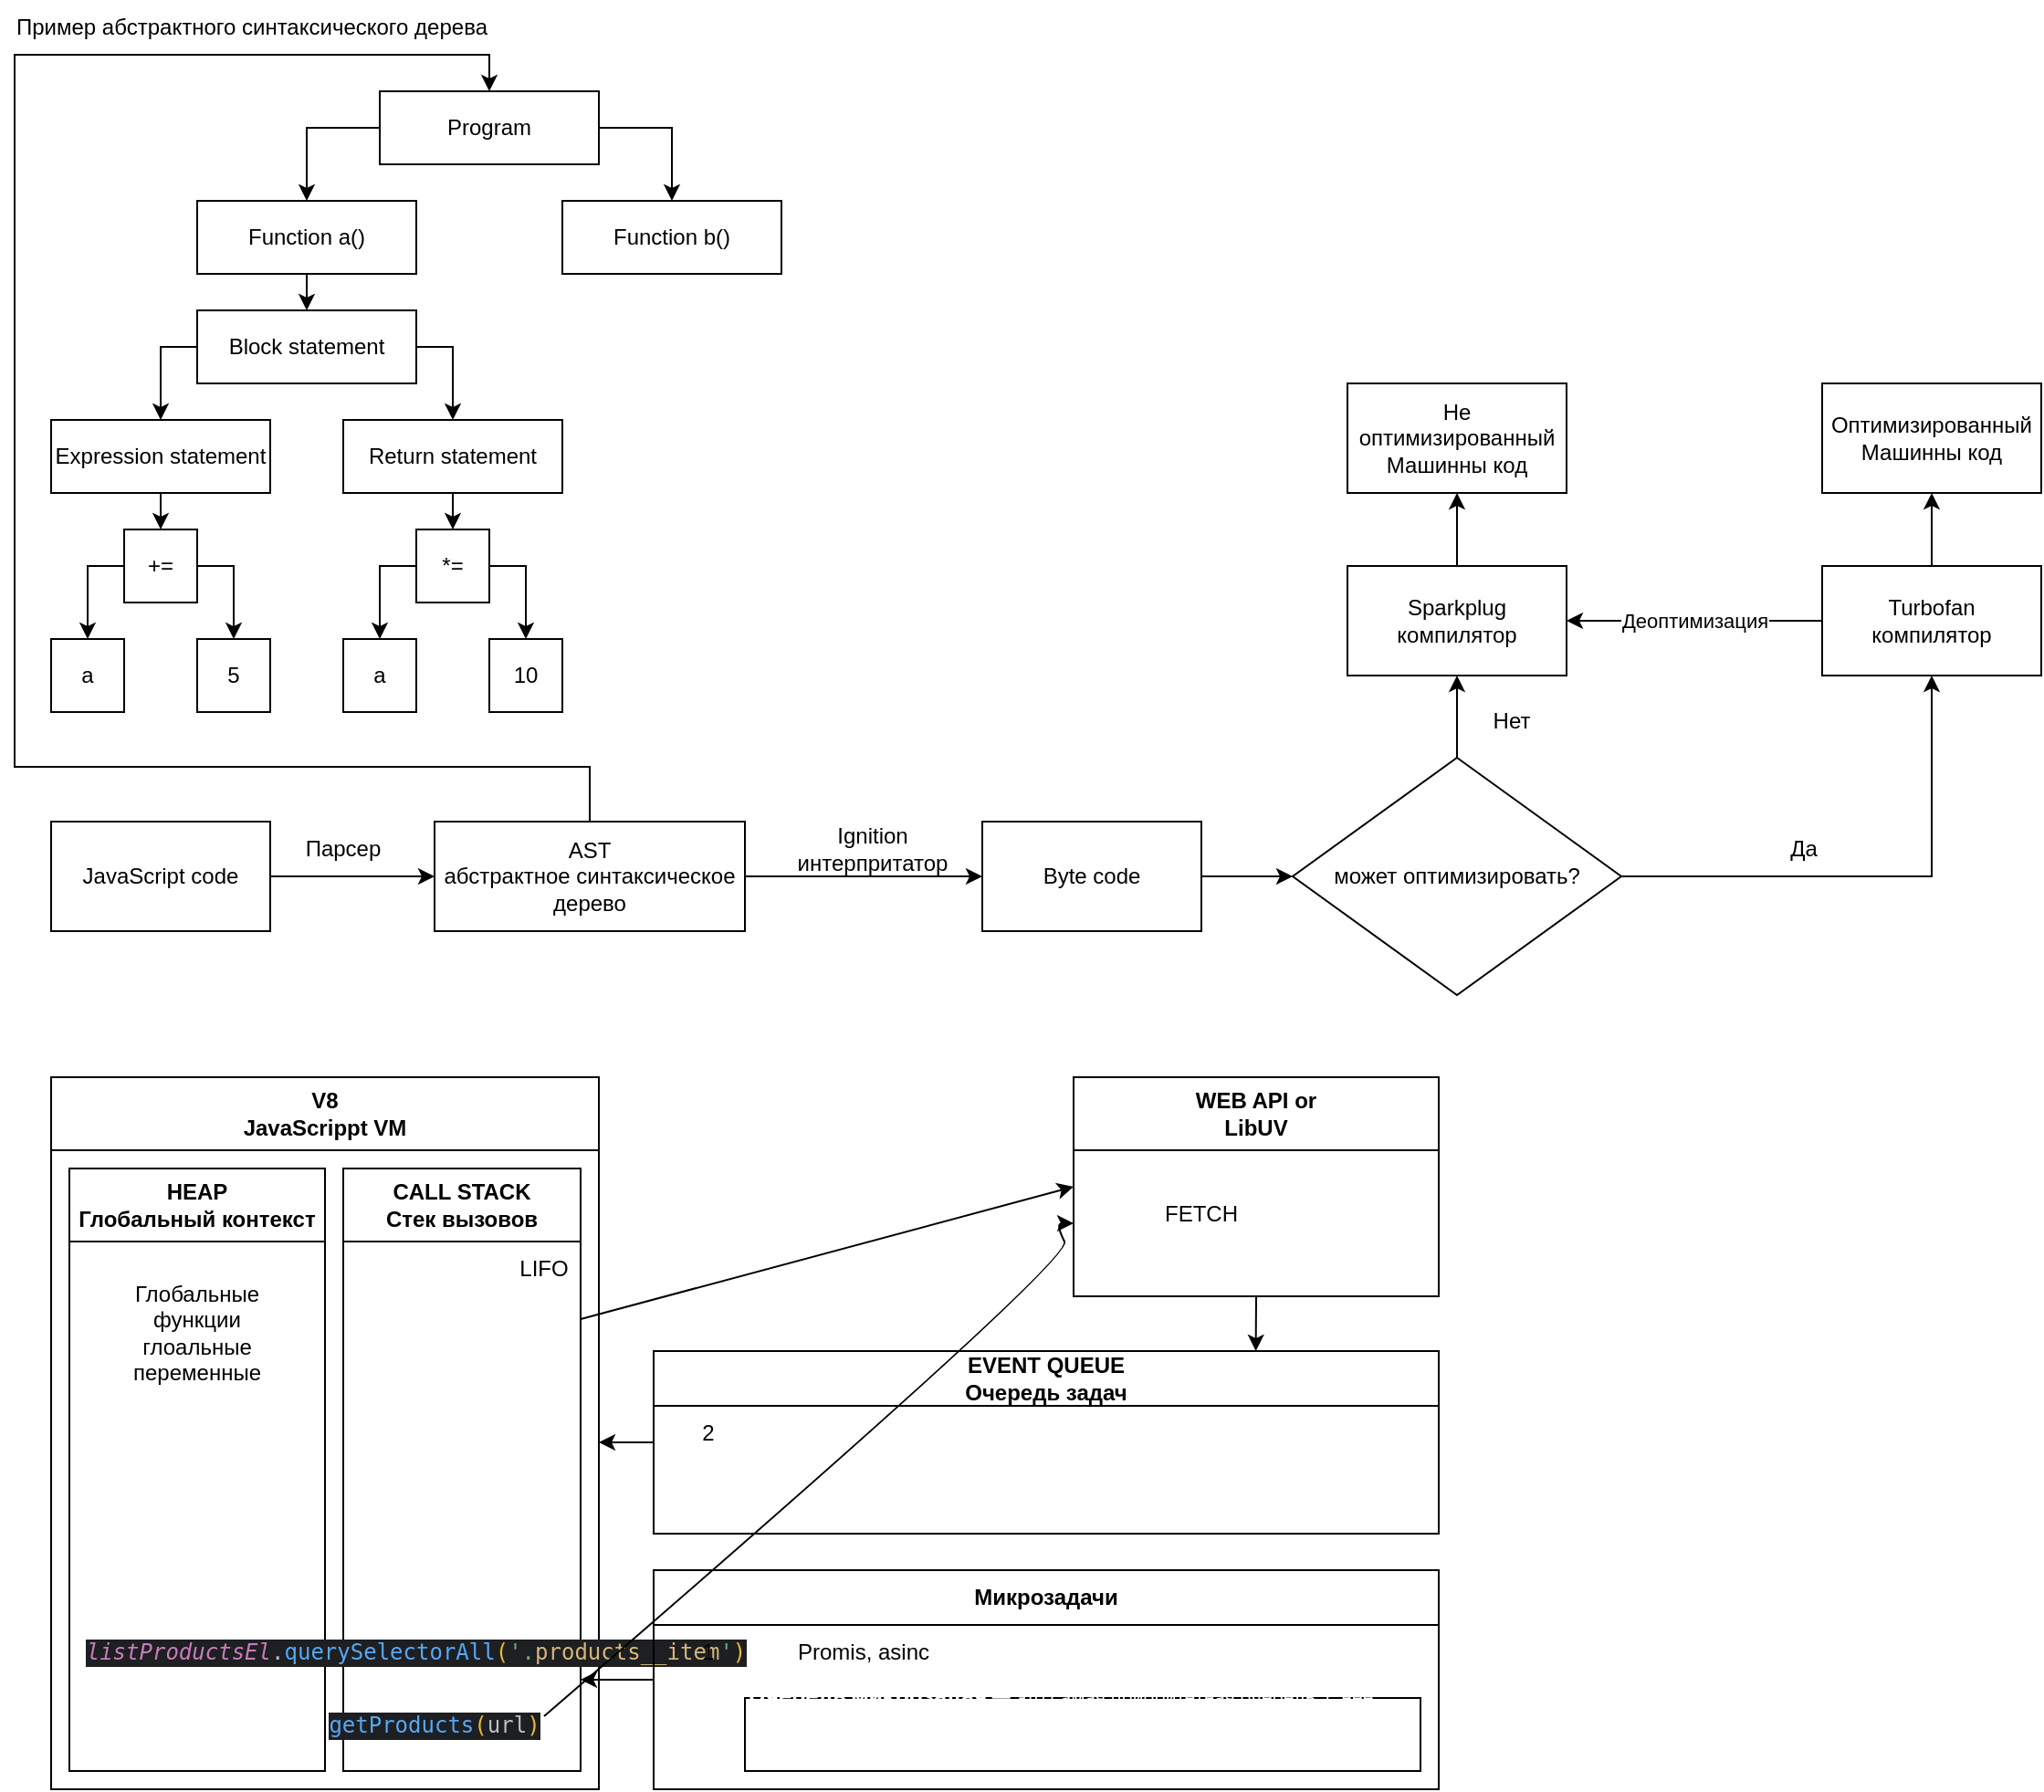 <mxfile version="20.5.3" type="embed"><diagram name="Страница — 1" id="T18cRzlh9-x9jbsWsDvP"><mxGraphModel dx="1125" dy="1927" grid="1" gridSize="10" guides="1" tooltips="1" connect="1" arrows="1" fold="1" page="1" pageScale="1" pageWidth="827" pageHeight="1169" math="0" shadow="0"><root><mxCell id="0"/><mxCell id="1" parent="0"/><mxCell id="5" value="V8&lt;br&gt;JavaScrippt VM" style="swimlane;whiteSpace=wrap;html=1;startSize=40;" parent="1" vertex="1"><mxGeometry x="40" y="160" width="300" height="390" as="geometry"/></mxCell><mxCell id="6" value="HEAP&lt;br&gt;Глобальный контекст" style="swimlane;whiteSpace=wrap;html=1;startSize=40;" parent="5" vertex="1"><mxGeometry x="10" y="50" width="140" height="330" as="geometry"/></mxCell><mxCell id="9" value="Глобальные функции&lt;br&gt;глоальные переменные" style="text;html=1;strokeColor=none;fillColor=none;align=center;verticalAlign=middle;whiteSpace=wrap;rounded=0;" parent="6" vertex="1"><mxGeometry x="10" y="60" width="120" height="60" as="geometry"/></mxCell><mxCell id="7" value="CALL STACK&lt;br&gt;Стек вызовов" style="swimlane;whiteSpace=wrap;html=1;startSize=40;" parent="5" vertex="1"><mxGeometry x="160" y="50" width="130" height="330" as="geometry"/></mxCell><mxCell id="8" value="LIFO" style="text;html=1;strokeColor=none;fillColor=none;align=center;verticalAlign=middle;whiteSpace=wrap;rounded=0;" parent="7" vertex="1"><mxGeometry x="80" y="40" width="60" height="30" as="geometry"/></mxCell><mxCell id="113" value="&lt;div style=&quot;background-color:#1e1f22;color:#bcbec4&quot;&gt;&lt;pre style=&quot;font-family:'JetBrains Mono',monospace;font-size:10,5pt;&quot;&gt;&lt;span style=&quot;color:#56a8f5;&quot;&gt;getProducts&lt;/span&gt;&lt;span style=&quot;color:#e8ba36;&quot;&gt;(&lt;/span&gt;url&lt;span style=&quot;color:#e8ba36;&quot;&gt;)&lt;/span&gt;&lt;/pre&gt;&lt;/div&gt;" style="text;html=1;strokeColor=none;fillColor=none;align=center;verticalAlign=middle;whiteSpace=wrap;rounded=0;" vertex="1" parent="7"><mxGeometry x="20" y="290" width="60" height="30" as="geometry"/></mxCell><mxCell id="116" value="&lt;div style=&quot;background-color:#1e1f22;color:#bcbec4&quot;&gt;&lt;pre style=&quot;font-family:'JetBrains Mono',monospace;font-size:10,5pt;&quot;&gt;&lt;span style=&quot;color:#c77dba;font-style:italic;&quot;&gt;listProductsEl&lt;/span&gt;.&lt;span style=&quot;color:#56a8f5;&quot;&gt;querySelectorAll&lt;/span&gt;&lt;span style=&quot;color:#e8ba36;&quot;&gt;(&lt;/span&gt;&lt;span style=&quot;color:#6aab73;&quot;&gt;'.&lt;/span&gt;&lt;span style=&quot;color:#d5b778;&quot;&gt;products__item&lt;/span&gt;&lt;span style=&quot;color:#6aab73;&quot;&gt;'&lt;/span&gt;&lt;span style=&quot;color:#e8ba36;&quot;&gt;)&lt;/span&gt;&lt;/pre&gt;&lt;/div&gt;" style="text;html=1;strokeColor=none;fillColor=none;align=center;verticalAlign=middle;whiteSpace=wrap;rounded=0;" vertex="1" parent="7"><mxGeometry x="10" y="250" width="60" height="30" as="geometry"/></mxCell><mxCell id="13" style="edgeStyle=none;html=1;exitX=0;exitY=0.5;exitDx=0;exitDy=0;" parent="1" source="10" edge="1"><mxGeometry relative="1" as="geometry"><mxPoint x="340" y="360" as="targetPoint"/></mxGeometry></mxCell><mxCell id="10" value="EVENT QUEUE&lt;br&gt;Очередь задач" style="swimlane;whiteSpace=wrap;html=1;startSize=30;" parent="1" vertex="1"><mxGeometry x="370" y="310" width="430" height="100" as="geometry"/></mxCell><mxCell id="17" value="2" style="text;html=1;strokeColor=none;fillColor=none;align=center;verticalAlign=middle;whiteSpace=wrap;rounded=0;" parent="10" vertex="1"><mxGeometry y="30" width="60" height="30" as="geometry"/></mxCell><mxCell id="19" value="&lt;b style=&quot;font-size: 12px;&quot;&gt;&lt;span style=&quot;font-family: -apple-system, BlinkMacSystemFont, Arial, sans-serif;&quot;&gt;Из&amp;nbsp;&lt;/span&gt;&lt;span style=&quot;transition: opacity 0.2s ease-in-out 0s, color 0.2s ease-in-out 0s, text-decoration 0.2s ease-in-out 0s, background-color 0.2s ease-in-out 0s, -webkit-text-decoration 0.2s ease-in-out 0s; quotes: &amp;quot;«&amp;quot; &amp;quot;»&amp;quot;; -webkit-font-smoothing: antialiased; font-family: -apple-system, BlinkMacSystemFont, Arial, sans-serif;&quot;&gt;очереди задач&lt;/span&gt;&lt;/b&gt;&lt;span style=&quot;font-family: -apple-system, BlinkMacSystemFont, Arial, sans-serif;&quot;&gt;&amp;nbsp;движок выполняет, как правило, одно или несколько заданий, стараясь уложиться в 16,6 миллисекунды. Как только пройдёт отведённое время, движок пойдёт обновлять интерфейс, даже если в очереди остались задачи. К ним он вернётся на следующем витке цикла событий.&lt;/span&gt;" style="text;html=1;strokeColor=none;fillColor=none;align=left;verticalAlign=middle;whiteSpace=wrap;rounded=0;labelBackgroundColor=none;fontSize=10;fontColor=#FFFFFF;" parent="10" vertex="1"><mxGeometry x="60" y="50" width="370" height="30" as="geometry"/></mxCell><mxCell id="12" style="edgeStyle=none;html=1;exitX=0.5;exitY=1;exitDx=0;exitDy=0;entryX=0.767;entryY=0;entryDx=0;entryDy=0;entryPerimeter=0;" parent="1" source="11" target="10" edge="1"><mxGeometry relative="1" as="geometry"/></mxCell><mxCell id="11" value="WEB API or&lt;br&gt;LibUV" style="swimlane;whiteSpace=wrap;html=1;startSize=40;" parent="1" vertex="1"><mxGeometry x="600" y="160" width="200" height="120" as="geometry"/></mxCell><mxCell id="114" value="FETCH" style="text;html=1;strokeColor=none;fillColor=none;align=center;verticalAlign=middle;whiteSpace=wrap;rounded=0;" vertex="1" parent="11"><mxGeometry x="40" y="60" width="60" height="30" as="geometry"/></mxCell><mxCell id="20" style="edgeStyle=none;html=1;exitX=1;exitY=0.25;exitDx=0;exitDy=0;entryX=0;entryY=0.5;entryDx=0;entryDy=0;fontSize=12;fontColor=#FFFFFF;" parent="1" source="7" target="11" edge="1"><mxGeometry relative="1" as="geometry"/></mxCell><mxCell id="35" style="edgeStyle=orthogonalEdgeStyle;rounded=0;orthogonalLoop=1;jettySize=auto;html=1;exitX=0;exitY=0.5;exitDx=0;exitDy=0;" parent="1" source="14" edge="1"><mxGeometry relative="1" as="geometry"><mxPoint x="330" y="490" as="targetPoint"/></mxGeometry></mxCell><mxCell id="14" value="Микрозадачи" style="swimlane;whiteSpace=wrap;html=1;startSize=30;" parent="1" vertex="1"><mxGeometry x="370" y="430" width="430" height="120" as="geometry"/></mxCell><mxCell id="16" value="1" style="text;html=1;strokeColor=none;fillColor=none;align=center;verticalAlign=middle;whiteSpace=wrap;rounded=0;" parent="14" vertex="1"><mxGeometry y="30" width="60" height="30" as="geometry"/></mxCell><mxCell id="15" value="Promis, asinc" style="text;html=1;strokeColor=none;fillColor=none;align=center;verticalAlign=middle;whiteSpace=wrap;rounded=0;" parent="14" vertex="1"><mxGeometry x="60" y="30" width="110" height="30" as="geometry"/></mxCell><mxCell id="18" value="&lt;font color=&quot;#ffffff&quot; style=&quot;&quot;&gt;&lt;span style=&quot;transition: opacity 0.2s ease-in-out 0s, color 0.2s ease-in-out 0s, text-decoration 0.2s ease-in-out 0s, background-color 0.2s ease-in-out 0s, -webkit-text-decoration 0.2s ease-in-out 0s; quotes: &amp;quot;«&amp;quot; &amp;quot;»&amp;quot;; -webkit-font-smoothing: antialiased; font-family: -apple-system, BlinkMacSystemFont, Arial, sans-serif;&quot;&gt;&lt;font style=&quot;font-size: 12px;&quot;&gt;&lt;b&gt;Очередь микрозадач&lt;/b&gt;&lt;/font&gt;&lt;/span&gt;&lt;span style=&quot;font-size: 10px; font-family: -apple-system, BlinkMacSystemFont, Arial, sans-serif;&quot;&gt;&amp;nbsp;— это самая приоритетная очередь, с неё начинается выполнение кода. Работа браузера с этой очередью продолжается до тех пор, пока в ней есть задачи, сколько бы времени это ни заняло.&lt;/span&gt;&lt;/font&gt;" style="text;html=1;strokeColor=#000000;fillColor=none;align=left;verticalAlign=middle;whiteSpace=wrap;rounded=0;" parent="14" vertex="1"><mxGeometry x="50" y="70" width="370" height="40" as="geometry"/></mxCell><mxCell id="41" style="edgeStyle=orthogonalEdgeStyle;rounded=0;orthogonalLoop=1;jettySize=auto;html=1;exitX=1;exitY=0.5;exitDx=0;exitDy=0;entryX=0;entryY=0.5;entryDx=0;entryDy=0;" parent="1" source="37" target="38" edge="1"><mxGeometry relative="1" as="geometry"/></mxCell><mxCell id="37" value="JavaScript code" style="rounded=0;whiteSpace=wrap;html=1;" parent="1" vertex="1"><mxGeometry x="40" y="20" width="120" height="60" as="geometry"/></mxCell><mxCell id="69" style="edgeStyle=orthogonalEdgeStyle;rounded=0;orthogonalLoop=1;jettySize=auto;html=1;exitX=0.5;exitY=0;exitDx=0;exitDy=0;entryX=0.5;entryY=0;entryDx=0;entryDy=0;" parent="1" source="38" target="52" edge="1"><mxGeometry relative="1" as="geometry"><Array as="points"><mxPoint x="335" y="-10"/><mxPoint x="20" y="-10"/><mxPoint x="20" y="-400"/><mxPoint x="280" y="-400"/></Array></mxGeometry></mxCell><mxCell id="94" style="edgeStyle=orthogonalEdgeStyle;rounded=0;orthogonalLoop=1;jettySize=auto;html=1;exitX=1;exitY=0.5;exitDx=0;exitDy=0;entryX=0;entryY=0.5;entryDx=0;entryDy=0;" parent="1" source="38" target="39" edge="1"><mxGeometry relative="1" as="geometry"/></mxCell><mxCell id="38" value="AST&lt;br&gt;абстрактное синтаксическое дерево" style="rounded=0;whiteSpace=wrap;html=1;" parent="1" vertex="1"><mxGeometry x="250" y="20" width="170" height="60" as="geometry"/></mxCell><mxCell id="97" style="edgeStyle=orthogonalEdgeStyle;rounded=0;orthogonalLoop=1;jettySize=auto;html=1;exitX=1;exitY=0.5;exitDx=0;exitDy=0;entryX=0;entryY=0.5;entryDx=0;entryDy=0;" parent="1" source="39" target="96" edge="1"><mxGeometry relative="1" as="geometry"/></mxCell><mxCell id="39" value="Byte code" style="rounded=0;whiteSpace=wrap;html=1;" parent="1" vertex="1"><mxGeometry x="550" y="20" width="120" height="60" as="geometry"/></mxCell><mxCell id="40" value="Не оптимизированный&lt;br&gt;Машинны код" style="rounded=0;whiteSpace=wrap;html=1;" parent="1" vertex="1"><mxGeometry x="750" y="-220" width="120" height="60" as="geometry"/></mxCell><mxCell id="44" value="a" style="rounded=0;whiteSpace=wrap;html=1;" parent="1" vertex="1"><mxGeometry x="40" y="-80" width="40" height="40" as="geometry"/></mxCell><mxCell id="45" value="5" style="rounded=0;whiteSpace=wrap;html=1;" parent="1" vertex="1"><mxGeometry x="120" y="-80" width="40" height="40" as="geometry"/></mxCell><mxCell id="60" style="edgeStyle=orthogonalEdgeStyle;rounded=0;orthogonalLoop=1;jettySize=auto;html=1;exitX=0;exitY=0.5;exitDx=0;exitDy=0;entryX=0.5;entryY=0;entryDx=0;entryDy=0;" parent="1" source="46" target="44" edge="1"><mxGeometry relative="1" as="geometry"/></mxCell><mxCell id="61" style="edgeStyle=orthogonalEdgeStyle;rounded=0;orthogonalLoop=1;jettySize=auto;html=1;exitX=1;exitY=0.5;exitDx=0;exitDy=0;entryX=0.5;entryY=0;entryDx=0;entryDy=0;" parent="1" source="46" target="45" edge="1"><mxGeometry relative="1" as="geometry"/></mxCell><mxCell id="46" value="+=" style="rounded=0;whiteSpace=wrap;html=1;" parent="1" vertex="1"><mxGeometry x="80" y="-140" width="40" height="40" as="geometry"/></mxCell><mxCell id="59" style="edgeStyle=orthogonalEdgeStyle;rounded=0;orthogonalLoop=1;jettySize=auto;html=1;exitX=0.5;exitY=1;exitDx=0;exitDy=0;entryX=0.5;entryY=0;entryDx=0;entryDy=0;" parent="1" source="47" target="46" edge="1"><mxGeometry relative="1" as="geometry"/></mxCell><mxCell id="47" value="Expression statement" style="rounded=0;whiteSpace=wrap;html=1;" parent="1" vertex="1"><mxGeometry x="40" y="-200" width="120" height="40" as="geometry"/></mxCell><mxCell id="67" style="edgeStyle=orthogonalEdgeStyle;rounded=0;orthogonalLoop=1;jettySize=auto;html=1;exitX=0.5;exitY=1;exitDx=0;exitDy=0;entryX=0.5;entryY=0;entryDx=0;entryDy=0;" parent="1" source="48" target="66" edge="1"><mxGeometry relative="1" as="geometry"/></mxCell><mxCell id="48" value="Return statement" style="rounded=0;whiteSpace=wrap;html=1;" parent="1" vertex="1"><mxGeometry x="200" y="-200" width="120" height="40" as="geometry"/></mxCell><mxCell id="57" style="edgeStyle=orthogonalEdgeStyle;rounded=0;orthogonalLoop=1;jettySize=auto;html=1;exitX=0;exitY=0.5;exitDx=0;exitDy=0;entryX=0.5;entryY=0;entryDx=0;entryDy=0;" parent="1" source="49" target="47" edge="1"><mxGeometry relative="1" as="geometry"/></mxCell><mxCell id="58" style="edgeStyle=orthogonalEdgeStyle;rounded=0;orthogonalLoop=1;jettySize=auto;html=1;exitX=1;exitY=0.5;exitDx=0;exitDy=0;entryX=0.5;entryY=0;entryDx=0;entryDy=0;" parent="1" source="49" target="48" edge="1"><mxGeometry relative="1" as="geometry"/></mxCell><mxCell id="49" value="Block statement" style="rounded=0;whiteSpace=wrap;html=1;" parent="1" vertex="1"><mxGeometry x="120" y="-260" width="120" height="40" as="geometry"/></mxCell><mxCell id="56" style="edgeStyle=orthogonalEdgeStyle;rounded=0;orthogonalLoop=1;jettySize=auto;html=1;exitX=0.5;exitY=1;exitDx=0;exitDy=0;entryX=0.5;entryY=0;entryDx=0;entryDy=0;" parent="1" source="50" target="49" edge="1"><mxGeometry relative="1" as="geometry"/></mxCell><mxCell id="50" value="Function a()" style="rounded=0;whiteSpace=wrap;html=1;" parent="1" vertex="1"><mxGeometry x="120" y="-320" width="120" height="40" as="geometry"/></mxCell><mxCell id="51" value="Function b()" style="rounded=0;whiteSpace=wrap;html=1;" parent="1" vertex="1"><mxGeometry x="320" y="-320" width="120" height="40" as="geometry"/></mxCell><mxCell id="54" style="edgeStyle=orthogonalEdgeStyle;rounded=0;orthogonalLoop=1;jettySize=auto;html=1;exitX=0;exitY=0.5;exitDx=0;exitDy=0;entryX=0.5;entryY=0;entryDx=0;entryDy=0;" parent="1" source="52" target="50" edge="1"><mxGeometry relative="1" as="geometry"/></mxCell><mxCell id="55" style="edgeStyle=orthogonalEdgeStyle;rounded=0;orthogonalLoop=1;jettySize=auto;html=1;exitX=1;exitY=0.5;exitDx=0;exitDy=0;entryX=0.5;entryY=0;entryDx=0;entryDy=0;" parent="1" source="52" target="51" edge="1"><mxGeometry relative="1" as="geometry"/></mxCell><mxCell id="52" value="Program" style="rounded=0;whiteSpace=wrap;html=1;" parent="1" vertex="1"><mxGeometry x="220" y="-380" width="120" height="40" as="geometry"/></mxCell><mxCell id="62" value="a" style="rounded=0;whiteSpace=wrap;html=1;" parent="1" vertex="1"><mxGeometry x="200" y="-80" width="40" height="40" as="geometry"/></mxCell><mxCell id="63" value="10" style="rounded=0;whiteSpace=wrap;html=1;" parent="1" vertex="1"><mxGeometry x="280" y="-80" width="40" height="40" as="geometry"/></mxCell><mxCell id="64" style="edgeStyle=orthogonalEdgeStyle;rounded=0;orthogonalLoop=1;jettySize=auto;html=1;exitX=0;exitY=0.5;exitDx=0;exitDy=0;entryX=0.5;entryY=0;entryDx=0;entryDy=0;" parent="1" source="66" target="62" edge="1"><mxGeometry relative="1" as="geometry"/></mxCell><mxCell id="65" style="edgeStyle=orthogonalEdgeStyle;rounded=0;orthogonalLoop=1;jettySize=auto;html=1;exitX=1;exitY=0.5;exitDx=0;exitDy=0;entryX=0.5;entryY=0;entryDx=0;entryDy=0;" parent="1" source="66" target="63" edge="1"><mxGeometry relative="1" as="geometry"/></mxCell><mxCell id="66" value="*=" style="rounded=0;whiteSpace=wrap;html=1;" parent="1" vertex="1"><mxGeometry x="240" y="-140" width="40" height="40" as="geometry"/></mxCell><mxCell id="95" value="Ignition&lt;br&gt;интерпритатор" style="text;html=1;strokeColor=none;fillColor=none;align=center;verticalAlign=middle;whiteSpace=wrap;rounded=0;" parent="1" vertex="1"><mxGeometry x="440" y="20" width="100" height="30" as="geometry"/></mxCell><mxCell id="100" style="edgeStyle=orthogonalEdgeStyle;rounded=0;orthogonalLoop=1;jettySize=auto;html=1;exitX=1;exitY=0.5;exitDx=0;exitDy=0;entryX=0.5;entryY=1;entryDx=0;entryDy=0;" parent="1" source="96" target="98" edge="1"><mxGeometry relative="1" as="geometry"><mxPoint x="1020" y="-50" as="targetPoint"/><Array as="points"><mxPoint x="1070" y="50"/></Array></mxGeometry></mxCell><mxCell id="103" style="edgeStyle=orthogonalEdgeStyle;rounded=0;orthogonalLoop=1;jettySize=auto;html=1;exitX=0.5;exitY=0;exitDx=0;exitDy=0;entryX=0.5;entryY=1;entryDx=0;entryDy=0;" parent="1" source="96" target="99" edge="1"><mxGeometry relative="1" as="geometry"/></mxCell><mxCell id="96" value="может оптимизировать?" style="rhombus;whiteSpace=wrap;html=1;" parent="1" vertex="1"><mxGeometry x="720" y="-15" width="180" height="130" as="geometry"/></mxCell><mxCell id="105" style="edgeStyle=orthogonalEdgeStyle;rounded=0;orthogonalLoop=1;jettySize=auto;html=1;exitX=0.5;exitY=0;exitDx=0;exitDy=0;entryX=0.5;entryY=1;entryDx=0;entryDy=0;" parent="1" source="98" target="104" edge="1"><mxGeometry relative="1" as="geometry"/></mxCell><mxCell id="98" value="Turbofan&lt;br&gt;компилятор" style="rounded=0;whiteSpace=wrap;html=1;" parent="1" vertex="1"><mxGeometry x="1010" y="-120" width="120" height="60" as="geometry"/></mxCell><mxCell id="106" style="edgeStyle=orthogonalEdgeStyle;rounded=0;orthogonalLoop=1;jettySize=auto;html=1;exitX=0.5;exitY=0;exitDx=0;exitDy=0;entryX=0.5;entryY=1;entryDx=0;entryDy=0;" parent="1" source="99" target="40" edge="1"><mxGeometry relative="1" as="geometry"/></mxCell><mxCell id="99" value="Sparkplug&lt;br&gt;компилятор" style="rounded=0;whiteSpace=wrap;html=1;" parent="1" vertex="1"><mxGeometry x="750" y="-120" width="120" height="60" as="geometry"/></mxCell><mxCell id="101" value="Да" style="text;html=1;strokeColor=none;fillColor=none;align=center;verticalAlign=middle;whiteSpace=wrap;rounded=0;" parent="1" vertex="1"><mxGeometry x="970" y="20" width="60" height="30" as="geometry"/></mxCell><mxCell id="102" value="Нет" style="text;html=1;strokeColor=none;fillColor=none;align=center;verticalAlign=middle;whiteSpace=wrap;rounded=0;" parent="1" vertex="1"><mxGeometry x="810" y="-50" width="60" height="30" as="geometry"/></mxCell><mxCell id="104" value="Оптимизированный&lt;br&gt;Машинны код" style="rounded=0;whiteSpace=wrap;html=1;" parent="1" vertex="1"><mxGeometry x="1010" y="-220" width="120" height="60" as="geometry"/></mxCell><mxCell id="107" value="Парсер" style="text;html=1;strokeColor=none;fillColor=none;align=center;verticalAlign=middle;whiteSpace=wrap;rounded=0;" parent="1" vertex="1"><mxGeometry x="170" y="20" width="60" height="30" as="geometry"/></mxCell><mxCell id="108" value="Пример абстрактного синтаксического дерева" style="text;html=1;strokeColor=none;fillColor=none;align=center;verticalAlign=middle;whiteSpace=wrap;rounded=0;" parent="1" vertex="1"><mxGeometry x="20" y="-430" width="260" height="30" as="geometry"/></mxCell><mxCell id="112" value="Деоптимизация" style="endArrow=classic;html=1;rounded=0;exitX=0;exitY=0.5;exitDx=0;exitDy=0;entryX=1;entryY=0.5;entryDx=0;entryDy=0;" parent="1" source="98" target="99" edge="1"><mxGeometry relative="1" as="geometry"><mxPoint x="530" y="-110" as="sourcePoint"/><mxPoint x="630" y="-110" as="targetPoint"/></mxGeometry></mxCell><mxCell id="115" value="" style="curved=1;endArrow=classic;html=1;rounded=0;" edge="1" parent="1"><mxGeometry width="50" height="50" relative="1" as="geometry"><mxPoint x="310" y="510" as="sourcePoint"/><mxPoint x="600" y="240" as="targetPoint"/><Array as="points"><mxPoint x="600" y="260"/><mxPoint x="590" y="240"/></Array></mxGeometry></mxCell></root></mxGraphModel></diagram></mxfile>